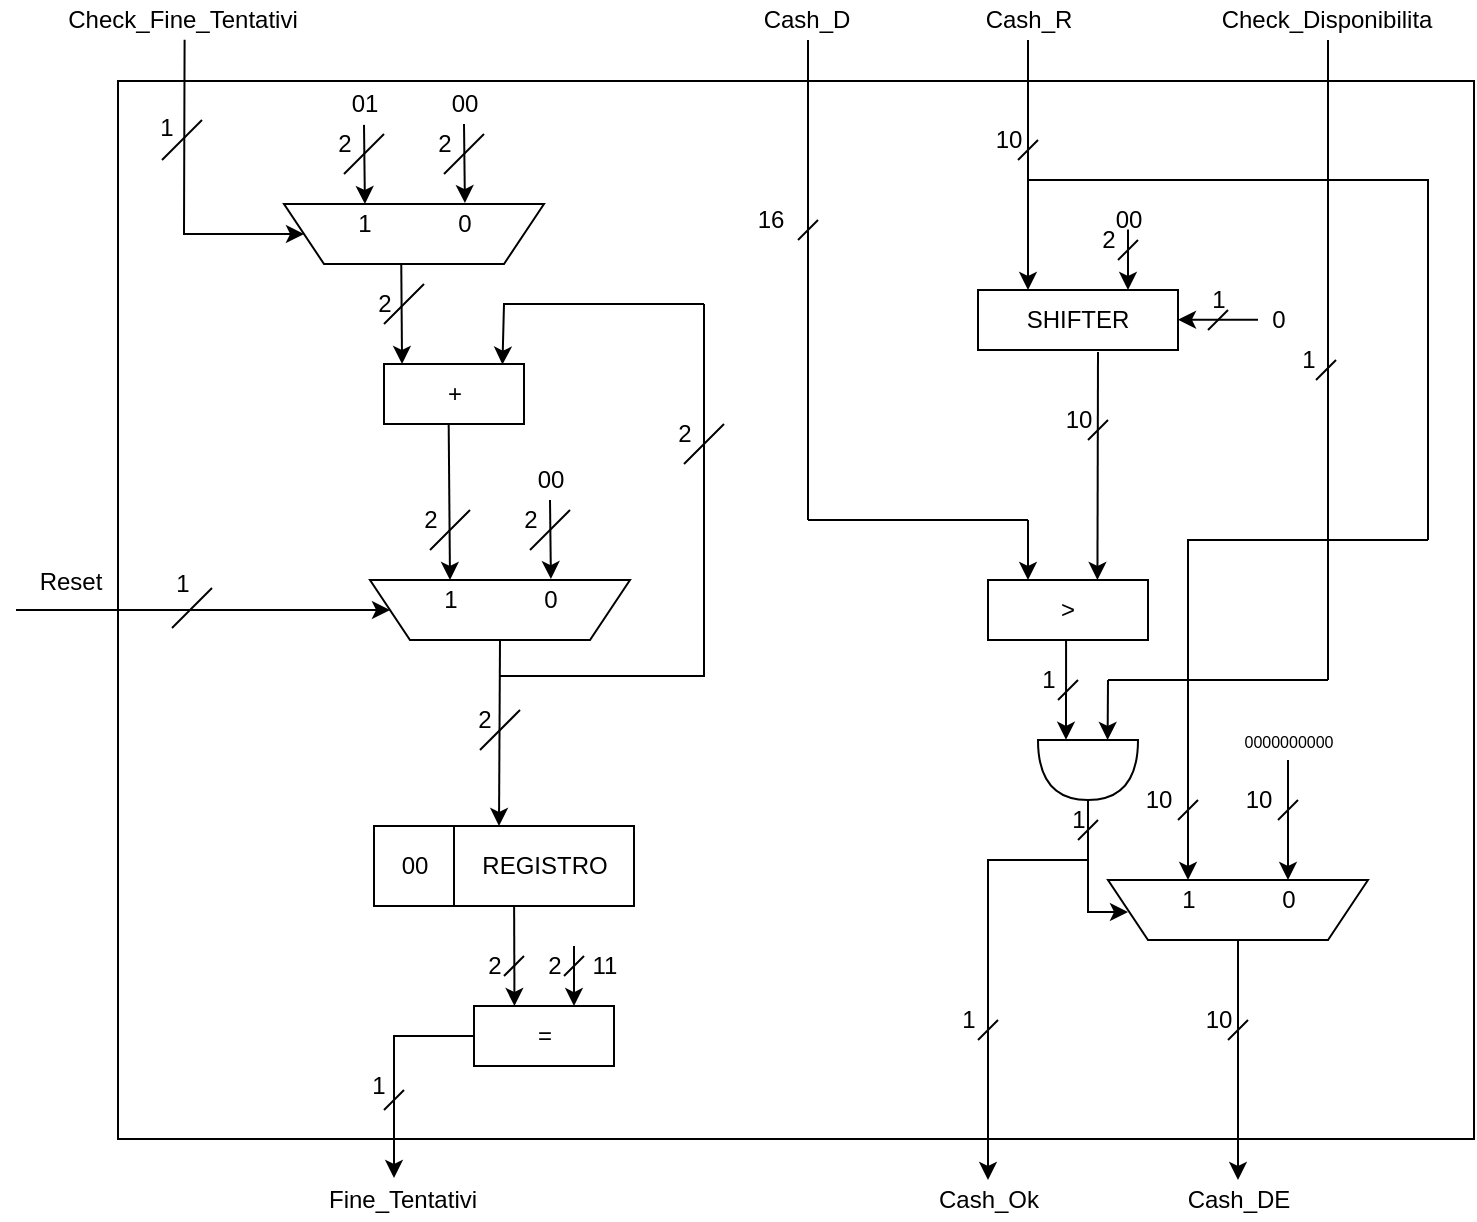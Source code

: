 <mxfile version="14.2.7" type="device"><diagram id="F1ZzKA-eBVkGZL5owRjH" name="Page-1"><mxGraphModel dx="1064" dy="1130" grid="0" gridSize="10" guides="1" tooltips="1" connect="1" arrows="1" fold="1" page="1" pageScale="1" pageWidth="827" pageHeight="1169" math="0" shadow="0"><root><mxCell id="0"/><mxCell id="1" parent="0"/><mxCell id="3Wlb52w0nsUD1-H8WVIE-4" value="" style="shape=trapezoid;perimeter=trapezoidPerimeter;whiteSpace=wrap;html=1;fixedSize=1;rotation=-180;" parent="1" vertex="1"><mxGeometry x="199" y="525" width="130" height="30" as="geometry"/></mxCell><mxCell id="3Wlb52w0nsUD1-H8WVIE-5" value="" style="rounded=0;whiteSpace=wrap;html=1;" parent="1" vertex="1"><mxGeometry x="249" y="605" width="70" height="30" as="geometry"/></mxCell><mxCell id="3Wlb52w0nsUD1-H8WVIE-6" value="" style="rounded=0;whiteSpace=wrap;html=1;" parent="1" vertex="1"><mxGeometry x="284" y="836" width="90" height="40" as="geometry"/></mxCell><mxCell id="3Wlb52w0nsUD1-H8WVIE-7" value="" style="rounded=0;whiteSpace=wrap;html=1;" parent="1" vertex="1"><mxGeometry x="244" y="836" width="40" height="40" as="geometry"/></mxCell><mxCell id="3Wlb52w0nsUD1-H8WVIE-14" style="edgeStyle=orthogonalEdgeStyle;rounded=0;orthogonalLoop=1;jettySize=auto;html=1;exitX=0.5;exitY=1;exitDx=0;exitDy=0;" parent="1" source="3Wlb52w0nsUD1-H8WVIE-6" target="3Wlb52w0nsUD1-H8WVIE-6" edge="1"><mxGeometry relative="1" as="geometry"/></mxCell><mxCell id="3Wlb52w0nsUD1-H8WVIE-16" value="" style="rounded=0;whiteSpace=wrap;html=1;" parent="1" vertex="1"><mxGeometry x="294" y="926" width="70" height="30" as="geometry"/></mxCell><mxCell id="3Wlb52w0nsUD1-H8WVIE-20" value="" style="endArrow=classic;html=1;exitX=0.334;exitY=1.004;exitDx=0;exitDy=0;exitPerimeter=0;entryX=0.289;entryY=-0.001;entryDx=0;entryDy=0;entryPerimeter=0;" parent="1" source="3Wlb52w0nsUD1-H8WVIE-6" target="3Wlb52w0nsUD1-H8WVIE-16" edge="1"><mxGeometry width="50" height="50" relative="1" as="geometry"><mxPoint x="312" y="876" as="sourcePoint"/><mxPoint x="312" y="925" as="targetPoint"/><Array as="points"/></mxGeometry></mxCell><mxCell id="3Wlb52w0nsUD1-H8WVIE-23" value="" style="endArrow=none;html=1;rounded=0;" parent="1" edge="1"><mxGeometry width="50" height="50" relative="1" as="geometry"><mxPoint x="307" y="761" as="sourcePoint"/><mxPoint x="409" y="575" as="targetPoint"/><Array as="points"><mxPoint x="409" y="761"/></Array></mxGeometry></mxCell><mxCell id="3Wlb52w0nsUD1-H8WVIE-24" value="" style="endArrow=classic;html=1;entryX=0.846;entryY=0.01;entryDx=0;entryDy=0;entryPerimeter=0;rounded=0;" parent="1" target="3Wlb52w0nsUD1-H8WVIE-5" edge="1"><mxGeometry width="50" height="50" relative="1" as="geometry"><mxPoint x="409" y="575" as="sourcePoint"/><mxPoint x="289" y="575" as="targetPoint"/><Array as="points"><mxPoint x="309" y="575"/></Array></mxGeometry></mxCell><mxCell id="3Wlb52w0nsUD1-H8WVIE-26" value="SHIFTER" style="rounded=0;whiteSpace=wrap;html=1;" parent="1" vertex="1"><mxGeometry x="546" y="568" width="100" height="30" as="geometry"/></mxCell><mxCell id="3Wlb52w0nsUD1-H8WVIE-27" value="&lt;font style=&quot;vertical-align: inherit&quot;&gt;&lt;font style=&quot;vertical-align: inherit&quot;&gt;&amp;gt;&lt;/font&gt;&lt;/font&gt;" style="rounded=0;whiteSpace=wrap;html=1;" parent="1" vertex="1"><mxGeometry x="551" y="713" width="80" height="30" as="geometry"/></mxCell><mxCell id="3Wlb52w0nsUD1-H8WVIE-28" value="" style="shape=trapezoid;perimeter=trapezoidPerimeter;whiteSpace=wrap;html=1;fixedSize=1;rotation=-180;align=left;" parent="1" vertex="1"><mxGeometry x="611" y="863" width="130" height="30" as="geometry"/></mxCell><mxCell id="3Wlb52w0nsUD1-H8WVIE-29" value="" style="shape=or;whiteSpace=wrap;html=1;rotation=90;" parent="1" vertex="1"><mxGeometry x="586" y="783" width="30" height="50" as="geometry"/></mxCell><mxCell id="3Wlb52w0nsUD1-H8WVIE-33" value="" style="endArrow=classic;html=1;entryX=0.8;entryY=0.009;entryDx=0;entryDy=0;entryPerimeter=0;" parent="1" edge="1"><mxGeometry width="50" height="50" relative="1" as="geometry"><mxPoint x="621" y="537.73" as="sourcePoint"/><mxPoint x="621" y="568" as="targetPoint"/></mxGeometry></mxCell><mxCell id="3Wlb52w0nsUD1-H8WVIE-34" value="" style="endArrow=classic;html=1;entryX=0.684;entryY=0;entryDx=0;entryDy=0;entryPerimeter=0;" parent="1" target="3Wlb52w0nsUD1-H8WVIE-27" edge="1"><mxGeometry width="50" height="50" relative="1" as="geometry"><mxPoint x="606" y="599" as="sourcePoint"/><mxPoint x="596.29" y="703" as="targetPoint"/></mxGeometry></mxCell><mxCell id="3Wlb52w0nsUD1-H8WVIE-35" value="" style="endArrow=classic;html=1;entryX=-0.004;entryY=0.72;entryDx=0;entryDy=0;entryPerimeter=0;exitX=0.488;exitY=1;exitDx=0;exitDy=0;exitPerimeter=0;" parent="1" source="3Wlb52w0nsUD1-H8WVIE-27" target="3Wlb52w0nsUD1-H8WVIE-29" edge="1"><mxGeometry width="50" height="50" relative="1" as="geometry"><mxPoint x="585" y="744" as="sourcePoint"/><mxPoint x="585" y="793" as="targetPoint"/></mxGeometry></mxCell><mxCell id="3Wlb52w0nsUD1-H8WVIE-37" value="" style="endArrow=classic;html=1;" parent="1" edge="1"><mxGeometry width="50" height="50" relative="1" as="geometry"><mxPoint x="611" y="763" as="sourcePoint"/><mxPoint x="610.81" y="793" as="targetPoint"/><Array as="points"><mxPoint x="610.81" y="793"/></Array></mxGeometry></mxCell><mxCell id="3Wlb52w0nsUD1-H8WVIE-38" value="" style="endArrow=classic;html=1;exitX=1;exitY=0.5;exitDx=0;exitDy=0;exitPerimeter=0;rounded=0;" parent="1" source="3Wlb52w0nsUD1-H8WVIE-29" edge="1"><mxGeometry width="50" height="50" relative="1" as="geometry"><mxPoint x="551" y="883" as="sourcePoint"/><mxPoint x="621" y="879" as="targetPoint"/><Array as="points"><mxPoint x="601" y="853"/><mxPoint x="601" y="879"/></Array></mxGeometry></mxCell><mxCell id="3Wlb52w0nsUD1-H8WVIE-41" value="" style="endArrow=classic;html=1;" parent="1" edge="1"><mxGeometry width="50" height="50" relative="1" as="geometry"><mxPoint x="701" y="803" as="sourcePoint"/><mxPoint x="701" y="863" as="targetPoint"/></mxGeometry></mxCell><mxCell id="3Wlb52w0nsUD1-H8WVIE-42" value="1" style="text;html=1;align=center;verticalAlign=middle;resizable=0;points=[];autosize=1;" parent="1" vertex="1"><mxGeometry x="641" y="863" width="20" height="20" as="geometry"/></mxCell><mxCell id="3Wlb52w0nsUD1-H8WVIE-43" value="0" style="text;html=1;align=center;verticalAlign=middle;resizable=0;points=[];autosize=1;" parent="1" vertex="1"><mxGeometry x="691" y="863" width="20" height="20" as="geometry"/></mxCell><mxCell id="3Wlb52w0nsUD1-H8WVIE-44" value="1" style="text;html=1;align=center;verticalAlign=middle;resizable=0;points=[];autosize=1;" parent="1" vertex="1"><mxGeometry x="229" y="525" width="20" height="20" as="geometry"/></mxCell><mxCell id="3Wlb52w0nsUD1-H8WVIE-45" value="0" style="text;html=1;align=center;verticalAlign=middle;resizable=0;points=[];autosize=1;" parent="1" vertex="1"><mxGeometry x="279" y="525" width="20" height="20" as="geometry"/></mxCell><mxCell id="3Wlb52w0nsUD1-H8WVIE-46" value="+" style="text;html=1;align=center;verticalAlign=middle;resizable=0;points=[];autosize=1;" parent="1" vertex="1"><mxGeometry x="274" y="610" width="20" height="20" as="geometry"/></mxCell><mxCell id="3Wlb52w0nsUD1-H8WVIE-47" value="00" style="text;html=1;align=center;verticalAlign=middle;resizable=0;points=[];autosize=1;" parent="1" vertex="1"><mxGeometry x="249" y="846" width="30" height="20" as="geometry"/></mxCell><mxCell id="3Wlb52w0nsUD1-H8WVIE-48" value="REGISTRO" style="text;html=1;align=center;verticalAlign=middle;resizable=0;points=[];autosize=1;" parent="1" vertex="1"><mxGeometry x="289" y="846" width="80" height="20" as="geometry"/></mxCell><mxCell id="3Wlb52w0nsUD1-H8WVIE-49" value="=" style="text;html=1;align=center;verticalAlign=middle;resizable=0;points=[];autosize=1;" parent="1" vertex="1"><mxGeometry x="319" y="931" width="20" height="20" as="geometry"/></mxCell><mxCell id="3Wlb52w0nsUD1-H8WVIE-50" value="" style="endArrow=classic;html=1;exitX=0.549;exitY=0;exitDx=0;exitDy=0;exitPerimeter=0;entryX=0.129;entryY=0;entryDx=0;entryDy=0;entryPerimeter=0;" parent="1" source="3Wlb52w0nsUD1-H8WVIE-4" target="3Wlb52w0nsUD1-H8WVIE-5" edge="1"><mxGeometry width="50" height="50" relative="1" as="geometry"><mxPoint x="258" y="565" as="sourcePoint"/><mxPoint x="258" y="595" as="targetPoint"/></mxGeometry></mxCell><mxCell id="3Wlb52w0nsUD1-H8WVIE-54" value="" style="endArrow=classic;html=1;entryX=0.523;entryY=-0.022;entryDx=0;entryDy=0;entryPerimeter=0;" parent="1" target="3Wlb52w0nsUD1-H8WVIE-45" edge="1"><mxGeometry width="50" height="50" relative="1" as="geometry"><mxPoint x="289" y="485" as="sourcePoint"/><mxPoint x="291" y="515" as="targetPoint"/></mxGeometry></mxCell><mxCell id="3Wlb52w0nsUD1-H8WVIE-55" value="" style="endArrow=classic;html=1;entryX=0.523;entryY=-0.022;entryDx=0;entryDy=0;entryPerimeter=0;" parent="1" edge="1"><mxGeometry width="50" height="50" relative="1" as="geometry"><mxPoint x="239.0" y="485.44" as="sourcePoint"/><mxPoint x="239.46" y="525.0" as="targetPoint"/></mxGeometry></mxCell><mxCell id="3Wlb52w0nsUD1-H8WVIE-56" value="01" style="text;html=1;align=center;verticalAlign=middle;resizable=0;points=[];autosize=1;" parent="1" vertex="1"><mxGeometry x="224" y="465" width="30" height="20" as="geometry"/></mxCell><mxCell id="3Wlb52w0nsUD1-H8WVIE-57" value="00" style="text;html=1;align=center;verticalAlign=middle;resizable=0;points=[];autosize=1;" parent="1" vertex="1"><mxGeometry x="274" y="465" width="30" height="20" as="geometry"/></mxCell><mxCell id="3Wlb52w0nsUD1-H8WVIE-58" value="" style="endArrow=classic;html=1;rounded=0;exitX=0.51;exitY=0.994;exitDx=0;exitDy=0;exitPerimeter=0;" parent="1" target="3Wlb52w0nsUD1-H8WVIE-4" edge="1" source="3Wlb52w0nsUD1-H8WVIE-59"><mxGeometry width="50" height="50" relative="1" as="geometry"><mxPoint x="149" y="446" as="sourcePoint"/><mxPoint x="169" y="495" as="targetPoint"/><Array as="points"><mxPoint x="149" y="540"/></Array></mxGeometry></mxCell><mxCell id="3Wlb52w0nsUD1-H8WVIE-59" value="Check_Fine_Tentativi" style="text;html=1;align=center;verticalAlign=middle;resizable=0;points=[];autosize=1;" parent="1" vertex="1"><mxGeometry x="83" y="423" width="130" height="20" as="geometry"/></mxCell><mxCell id="3Wlb52w0nsUD1-H8WVIE-62" value="" style="endArrow=classic;html=1;exitX=0;exitY=0.5;exitDx=0;exitDy=0;rounded=0;" parent="1" source="3Wlb52w0nsUD1-H8WVIE-16" edge="1"><mxGeometry width="50" height="50" relative="1" as="geometry"><mxPoint x="199" y="951" as="sourcePoint"/><mxPoint x="254" y="1012" as="targetPoint"/><Array as="points"><mxPoint x="254" y="941"/></Array></mxGeometry></mxCell><mxCell id="3Wlb52w0nsUD1-H8WVIE-63" value="Fine_Tentativi" style="text;html=1;align=center;verticalAlign=middle;resizable=0;points=[];autosize=1;" parent="1" vertex="1"><mxGeometry x="213" y="1013" width="90" height="20" as="geometry"/></mxCell><mxCell id="3Wlb52w0nsUD1-H8WVIE-65" value="11" style="text;html=1;align=center;verticalAlign=middle;resizable=0;points=[];autosize=1;" parent="1" vertex="1"><mxGeometry x="344" y="896" width="30" height="20" as="geometry"/></mxCell><mxCell id="3Wlb52w0nsUD1-H8WVIE-67" value="" style="endArrow=classic;html=1;" parent="1" edge="1"><mxGeometry width="50" height="50" relative="1" as="geometry"><mxPoint x="686" y="582.83" as="sourcePoint"/><mxPoint x="646" y="582.83" as="targetPoint"/></mxGeometry></mxCell><mxCell id="3Wlb52w0nsUD1-H8WVIE-73" value="" style="endArrow=classic;html=1;exitX=0.5;exitY=0;exitDx=0;exitDy=0;" parent="1" source="3Wlb52w0nsUD1-H8WVIE-74" edge="1"><mxGeometry width="50" height="50" relative="1" as="geometry"><mxPoint x="501" y="1013" as="sourcePoint"/><mxPoint x="676" y="1013" as="targetPoint"/></mxGeometry></mxCell><mxCell id="3Wlb52w0nsUD1-H8WVIE-75" value="" style="endArrow=classic;html=1;anchorPointDirection=0;noJump=1;rounded=0;" parent="1" edge="1"><mxGeometry width="50" height="50" relative="1" as="geometry"><mxPoint x="601" y="853" as="sourcePoint"/><mxPoint x="551" y="1013" as="targetPoint"/><Array as="points"><mxPoint x="551" y="853"/></Array></mxGeometry></mxCell><mxCell id="3Wlb52w0nsUD1-H8WVIE-76" value="Cash_Ok" style="text;html=1;align=center;verticalAlign=middle;resizable=0;points=[];autosize=1;" parent="1" vertex="1"><mxGeometry x="516" y="1013" width="70" height="20" as="geometry"/></mxCell><mxCell id="3Wlb52w0nsUD1-H8WVIE-77" value="" style="endArrow=classic;html=1;" parent="1" edge="1"><mxGeometry width="50" height="50" relative="1" as="geometry"><mxPoint x="571" y="443" as="sourcePoint"/><mxPoint x="571" y="568" as="targetPoint"/></mxGeometry></mxCell><mxCell id="3Wlb52w0nsUD1-H8WVIE-78" value="&lt;font style=&quot;vertical-align: inherit&quot;&gt;&lt;font style=&quot;vertical-align: inherit&quot;&gt;Cash_R&lt;/font&gt;&lt;/font&gt;" style="text;html=1;align=center;verticalAlign=middle;resizable=0;points=[];autosize=1;" parent="1" vertex="1"><mxGeometry x="541" y="423" width="60" height="20" as="geometry"/></mxCell><mxCell id="3Wlb52w0nsUD1-H8WVIE-79" value="" style="endArrow=classic;html=1;entryX=0.25;entryY=0;entryDx=0;entryDy=0;" parent="1" target="3Wlb52w0nsUD1-H8WVIE-27" edge="1"><mxGeometry width="50" height="50" relative="1" as="geometry"><mxPoint x="571" y="683" as="sourcePoint"/><mxPoint x="571" y="693" as="targetPoint"/></mxGeometry></mxCell><mxCell id="3Wlb52w0nsUD1-H8WVIE-80" value="" style="endArrow=none;html=1;" parent="1" edge="1"><mxGeometry width="50" height="50" relative="1" as="geometry"><mxPoint x="461" y="683" as="sourcePoint"/><mxPoint x="571" y="683" as="targetPoint"/></mxGeometry></mxCell><mxCell id="3Wlb52w0nsUD1-H8WVIE-81" value="" style="endArrow=none;html=1;" parent="1" edge="1"><mxGeometry width="50" height="50" relative="1" as="geometry"><mxPoint x="461" y="481" as="sourcePoint"/><mxPoint x="461" y="443" as="targetPoint"/></mxGeometry></mxCell><mxCell id="3Wlb52w0nsUD1-H8WVIE-82" value="&lt;font style=&quot;vertical-align: inherit&quot;&gt;&lt;font style=&quot;vertical-align: inherit&quot;&gt;Cash_D&lt;/font&gt;&lt;/font&gt;" style="text;html=1;align=center;verticalAlign=middle;resizable=0;points=[];autosize=1;" parent="1" vertex="1"><mxGeometry x="430" y="423" width="60" height="20" as="geometry"/></mxCell><mxCell id="3Wlb52w0nsUD1-H8WVIE-83" value="" style="endArrow=none;html=1;" parent="1" edge="1"><mxGeometry width="50" height="50" relative="1" as="geometry"><mxPoint x="611" y="763" as="sourcePoint"/><mxPoint x="721" y="763" as="targetPoint"/></mxGeometry></mxCell><mxCell id="3Wlb52w0nsUD1-H8WVIE-84" value="" style="endArrow=none;html=1;" parent="1" edge="1"><mxGeometry width="50" height="50" relative="1" as="geometry"><mxPoint x="721" y="763" as="sourcePoint"/><mxPoint x="721" y="443" as="targetPoint"/></mxGeometry></mxCell><mxCell id="3Wlb52w0nsUD1-H8WVIE-85" value="Check_Disponibilita" style="text;html=1;align=center;verticalAlign=middle;resizable=0;points=[];autosize=1;" parent="1" vertex="1"><mxGeometry x="660" y="423" width="120" height="20" as="geometry"/></mxCell><mxCell id="3Wlb52w0nsUD1-H8WVIE-74" value="Cash_DE" style="text;html=1;align=center;verticalAlign=middle;resizable=0;points=[];autosize=1;" parent="1" vertex="1"><mxGeometry x="641" y="1013" width="70" height="20" as="geometry"/></mxCell><mxCell id="oKZ-Uz7HaPPrCYo14YE5-1" value="" style="endArrow=classic;html=1;exitX=0.5;exitY=0;exitDx=0;exitDy=0;" parent="1" source="3Wlb52w0nsUD1-H8WVIE-28" target="3Wlb52w0nsUD1-H8WVIE-74" edge="1"><mxGeometry width="50" height="50" relative="1" as="geometry"><mxPoint x="676" y="893" as="sourcePoint"/><mxPoint x="676" y="1013" as="targetPoint"/></mxGeometry></mxCell><mxCell id="oKZ-Uz7HaPPrCYo14YE5-2" value="" style="endArrow=none;html=1;" parent="1" edge="1"><mxGeometry width="50" height="50" relative="1" as="geometry"><mxPoint x="138" y="503" as="sourcePoint"/><mxPoint x="158" y="483" as="targetPoint"/></mxGeometry></mxCell><mxCell id="oKZ-Uz7HaPPrCYo14YE5-4" value="" style="endArrow=none;html=1;" parent="1" edge="1"><mxGeometry width="50" height="50" relative="1" as="geometry"><mxPoint x="229" y="510" as="sourcePoint"/><mxPoint x="249" y="490" as="targetPoint"/></mxGeometry></mxCell><mxCell id="oKZ-Uz7HaPPrCYo14YE5-5" value="" style="endArrow=none;html=1;" parent="1" edge="1"><mxGeometry width="50" height="50" relative="1" as="geometry"><mxPoint x="279" y="510" as="sourcePoint"/><mxPoint x="299" y="490" as="targetPoint"/></mxGeometry></mxCell><mxCell id="oKZ-Uz7HaPPrCYo14YE5-6" value="" style="endArrow=none;html=1;" parent="1" edge="1"><mxGeometry width="50" height="50" relative="1" as="geometry"><mxPoint x="309" y="911" as="sourcePoint"/><mxPoint x="319" y="901" as="targetPoint"/></mxGeometry></mxCell><mxCell id="oKZ-Uz7HaPPrCYo14YE5-9" value="" style="endArrow=none;html=1;" parent="1" edge="1"><mxGeometry width="50" height="50" relative="1" as="geometry"><mxPoint x="339" y="911" as="sourcePoint"/><mxPoint x="349" y="901" as="targetPoint"/><Array as="points"><mxPoint x="349" y="901"/></Array></mxGeometry></mxCell><mxCell id="oKZ-Uz7HaPPrCYo14YE5-11" value="" style="endArrow=classic;html=1;" parent="1" edge="1"><mxGeometry width="50" height="50" relative="1" as="geometry"><mxPoint x="344" y="896" as="sourcePoint"/><mxPoint x="344" y="926.003" as="targetPoint"/></mxGeometry></mxCell><mxCell id="oKZ-Uz7HaPPrCYo14YE5-12" value="2" style="text;html=1;align=center;verticalAlign=middle;resizable=0;points=[];autosize=1;" parent="1" vertex="1"><mxGeometry x="294" y="896" width="20" height="20" as="geometry"/></mxCell><mxCell id="oKZ-Uz7HaPPrCYo14YE5-13" value="2" style="text;html=1;align=center;verticalAlign=middle;resizable=0;points=[];autosize=1;" parent="1" vertex="1"><mxGeometry x="324" y="896" width="20" height="20" as="geometry"/></mxCell><mxCell id="oKZ-Uz7HaPPrCYo14YE5-14" value="2" style="text;html=1;align=center;verticalAlign=middle;resizable=0;points=[];autosize=1;" parent="1" vertex="1"><mxGeometry x="219" y="485" width="20" height="20" as="geometry"/></mxCell><mxCell id="oKZ-Uz7HaPPrCYo14YE5-15" value="2" style="text;html=1;align=center;verticalAlign=middle;resizable=0;points=[];autosize=1;" parent="1" vertex="1"><mxGeometry x="269" y="485" width="20" height="20" as="geometry"/></mxCell><mxCell id="oKZ-Uz7HaPPrCYo14YE5-16" value="1" style="text;html=1;align=center;verticalAlign=middle;resizable=0;points=[];autosize=1;" parent="1" vertex="1"><mxGeometry x="130" y="477" width="20" height="20" as="geometry"/></mxCell><mxCell id="oKZ-Uz7HaPPrCYo14YE5-17" value="" style="endArrow=none;html=1;" parent="1" edge="1"><mxGeometry width="50" height="50" relative="1" as="geometry"><mxPoint x="249" y="978" as="sourcePoint"/><mxPoint x="259" y="968" as="targetPoint"/></mxGeometry></mxCell><mxCell id="oKZ-Uz7HaPPrCYo14YE5-18" value="1" style="text;html=1;align=center;verticalAlign=middle;resizable=0;points=[];autosize=1;" parent="1" vertex="1"><mxGeometry x="236" y="956" width="20" height="20" as="geometry"/></mxCell><mxCell id="oKZ-Uz7HaPPrCYo14YE5-21" value="" style="endArrow=none;html=1;" parent="1" edge="1"><mxGeometry width="50" height="50" relative="1" as="geometry"><mxPoint x="249.0" y="585" as="sourcePoint"/><mxPoint x="269.0" y="565" as="targetPoint"/></mxGeometry></mxCell><mxCell id="oKZ-Uz7HaPPrCYo14YE5-23" value="" style="endArrow=none;html=1;" parent="1" edge="1"><mxGeometry width="50" height="50" relative="1" as="geometry"><mxPoint x="399.0" y="655" as="sourcePoint"/><mxPoint x="419.0" y="635" as="targetPoint"/></mxGeometry></mxCell><mxCell id="oKZ-Uz7HaPPrCYo14YE5-29" value="2" style="text;html=1;align=center;verticalAlign=middle;resizable=0;points=[];autosize=1;" parent="1" vertex="1"><mxGeometry x="239" y="565" width="20" height="20" as="geometry"/></mxCell><mxCell id="oKZ-Uz7HaPPrCYo14YE5-30" value="2" style="text;html=1;align=center;verticalAlign=middle;resizable=0;points=[];autosize=1;" parent="1" vertex="1"><mxGeometry x="389" y="630" width="20" height="20" as="geometry"/></mxCell><mxCell id="oKZ-Uz7HaPPrCYo14YE5-31" value="" style="endArrow=none;html=1;" parent="1" edge="1"><mxGeometry width="50" height="50" relative="1" as="geometry"><mxPoint x="566" y="503" as="sourcePoint"/><mxPoint x="576" y="493" as="targetPoint"/></mxGeometry></mxCell><mxCell id="oKZ-Uz7HaPPrCYo14YE5-32" value="" style="endArrow=none;html=1;" parent="1" edge="1"><mxGeometry width="50" height="50" relative="1" as="geometry"><mxPoint x="456" y="543" as="sourcePoint"/><mxPoint x="466" y="533" as="targetPoint"/></mxGeometry></mxCell><mxCell id="oKZ-Uz7HaPPrCYo14YE5-33" value="" style="endArrow=none;html=1;" parent="1" edge="1"><mxGeometry width="50" height="50" relative="1" as="geometry"><mxPoint x="715" y="613" as="sourcePoint"/><mxPoint x="725" y="603" as="targetPoint"/></mxGeometry></mxCell><mxCell id="oKZ-Uz7HaPPrCYo14YE5-37" value="" style="endArrow=none;html=1;" parent="1" edge="1"><mxGeometry width="50" height="50" relative="1" as="geometry"><mxPoint x="601" y="643" as="sourcePoint"/><mxPoint x="611" y="633" as="targetPoint"/></mxGeometry></mxCell><mxCell id="oKZ-Uz7HaPPrCYo14YE5-38" value="" style="endArrow=none;html=1;" parent="1" edge="1"><mxGeometry width="50" height="50" relative="1" as="geometry"><mxPoint x="586" y="773" as="sourcePoint"/><mxPoint x="596" y="763" as="targetPoint"/></mxGeometry></mxCell><mxCell id="oKZ-Uz7HaPPrCYo14YE5-39" value="" style="endArrow=none;html=1;" parent="1" edge="1"><mxGeometry width="50" height="50" relative="1" as="geometry"><mxPoint x="696" y="833" as="sourcePoint"/><mxPoint x="706" y="823" as="targetPoint"/></mxGeometry></mxCell><mxCell id="oKZ-Uz7HaPPrCYo14YE5-40" value="" style="endArrow=classic;html=1;entryX=0.5;entryY=0;entryDx=0;entryDy=0;entryPerimeter=0;rounded=0;" parent="1" target="3Wlb52w0nsUD1-H8WVIE-42" edge="1"><mxGeometry width="50" height="50" relative="1" as="geometry"><mxPoint x="771" y="693" as="sourcePoint"/><mxPoint x="651" y="783" as="targetPoint"/><Array as="points"><mxPoint x="651" y="693"/></Array></mxGeometry></mxCell><mxCell id="oKZ-Uz7HaPPrCYo14YE5-41" value="" style="endArrow=none;html=1;" parent="1" edge="1"><mxGeometry width="50" height="50" relative="1" as="geometry"><mxPoint x="646" y="833" as="sourcePoint"/><mxPoint x="656" y="823" as="targetPoint"/></mxGeometry></mxCell><mxCell id="oKZ-Uz7HaPPrCYo14YE5-42" value="" style="endArrow=none;html=1;" parent="1" edge="1"><mxGeometry width="50" height="50" relative="1" as="geometry"><mxPoint x="546.0" y="943" as="sourcePoint"/><mxPoint x="556.0" y="933" as="targetPoint"/></mxGeometry></mxCell><mxCell id="oKZ-Uz7HaPPrCYo14YE5-43" value="" style="endArrow=none;html=1;" parent="1" edge="1"><mxGeometry width="50" height="50" relative="1" as="geometry"><mxPoint x="671.0" y="943" as="sourcePoint"/><mxPoint x="681.0" y="933" as="targetPoint"/></mxGeometry></mxCell><mxCell id="oKZ-Uz7HaPPrCYo14YE5-44" value="" style="endArrow=none;html=1;" parent="1" edge="1"><mxGeometry width="50" height="50" relative="1" as="geometry"><mxPoint x="596.0" y="843" as="sourcePoint"/><mxPoint x="606.0" y="833" as="targetPoint"/></mxGeometry></mxCell><mxCell id="oKZ-Uz7HaPPrCYo14YE5-45" value="&lt;font style=&quot;vertical-align: inherit&quot;&gt;&lt;font style=&quot;vertical-align: inherit&quot;&gt;10&lt;/font&gt;&lt;/font&gt;" style="text;html=1;align=center;verticalAlign=middle;resizable=0;points=[];autosize=1;" parent="1" vertex="1"><mxGeometry x="546" y="483" width="30" height="20" as="geometry"/></mxCell><mxCell id="oKZ-Uz7HaPPrCYo14YE5-46" value="&lt;font style=&quot;vertical-align: inherit&quot;&gt;&lt;font style=&quot;vertical-align: inherit&quot;&gt;16&lt;/font&gt;&lt;/font&gt;" style="text;html=1;align=center;verticalAlign=middle;resizable=0;points=[];autosize=1;" parent="1" vertex="1"><mxGeometry x="427" y="523" width="30" height="20" as="geometry"/></mxCell><mxCell id="oKZ-Uz7HaPPrCYo14YE5-47" value="" style="endArrow=none;html=1;" parent="1" edge="1"><mxGeometry width="50" height="50" relative="1" as="geometry"><mxPoint x="616" y="553" as="sourcePoint"/><mxPoint x="626" y="543" as="targetPoint"/></mxGeometry></mxCell><mxCell id="oKZ-Uz7HaPPrCYo14YE5-48" value="&lt;font style=&quot;vertical-align: inherit&quot;&gt;&lt;font style=&quot;vertical-align: inherit&quot;&gt;2&lt;/font&gt;&lt;/font&gt;" style="text;html=1;align=center;verticalAlign=middle;resizable=0;points=[];autosize=1;" parent="1" vertex="1"><mxGeometry x="601" y="533" width="20" height="20" as="geometry"/></mxCell><mxCell id="oKZ-Uz7HaPPrCYo14YE5-52" value="&lt;font style=&quot;vertical-align: inherit&quot;&gt;&lt;font style=&quot;vertical-align: inherit&quot;&gt;10&lt;/font&gt;&lt;/font&gt;" style="text;html=1;align=center;verticalAlign=middle;resizable=0;points=[];autosize=1;" parent="1" vertex="1"><mxGeometry x="581" y="623" width="30" height="20" as="geometry"/></mxCell><mxCell id="oKZ-Uz7HaPPrCYo14YE5-55" value="1" style="text;html=1;align=center;verticalAlign=middle;resizable=0;points=[];autosize=1;" parent="1" vertex="1"><mxGeometry x="571" y="753" width="20" height="20" as="geometry"/></mxCell><mxCell id="oKZ-Uz7HaPPrCYo14YE5-56" value="1" style="text;html=1;align=center;verticalAlign=middle;resizable=0;points=[];autosize=1;" parent="1" vertex="1"><mxGeometry x="701" y="593" width="20" height="20" as="geometry"/></mxCell><mxCell id="oKZ-Uz7HaPPrCYo14YE5-58" value="10" style="text;html=1;align=center;verticalAlign=middle;resizable=0;points=[];autosize=1;" parent="1" vertex="1"><mxGeometry x="621" y="813" width="30" height="20" as="geometry"/></mxCell><mxCell id="oKZ-Uz7HaPPrCYo14YE5-59" value="10" style="text;html=1;align=center;verticalAlign=middle;resizable=0;points=[];autosize=1;" parent="1" vertex="1"><mxGeometry x="671" y="813" width="30" height="20" as="geometry"/></mxCell><mxCell id="oKZ-Uz7HaPPrCYo14YE5-60" value="1" style="text;html=1;align=center;verticalAlign=middle;resizable=0;points=[];autosize=1;" parent="1" vertex="1"><mxGeometry x="586" y="823" width="20" height="20" as="geometry"/></mxCell><mxCell id="oKZ-Uz7HaPPrCYo14YE5-61" value="1" style="text;html=1;align=center;verticalAlign=middle;resizable=0;points=[];autosize=1;" parent="1" vertex="1"><mxGeometry x="531" y="923" width="20" height="20" as="geometry"/></mxCell><mxCell id="oKZ-Uz7HaPPrCYo14YE5-62" value="10" style="text;html=1;align=center;verticalAlign=middle;resizable=0;points=[];autosize=1;" parent="1" vertex="1"><mxGeometry x="651" y="923" width="30" height="20" as="geometry"/></mxCell><mxCell id="ZiNMefFkdnp6uzBAAPx0-2" value="&lt;font style=&quot;vertical-align: inherit&quot;&gt;&lt;font style=&quot;vertical-align: inherit&quot;&gt;00&lt;/font&gt;&lt;/font&gt;" style="text;html=1;align=center;verticalAlign=middle;resizable=0;points=[];autosize=1;" parent="1" vertex="1"><mxGeometry x="606" y="523" width="30" height="20" as="geometry"/></mxCell><mxCell id="ZiNMefFkdnp6uzBAAPx0-3" value="" style="endArrow=none;html=1;" parent="1" edge="1"><mxGeometry width="50" height="50" relative="1" as="geometry"><mxPoint x="661" y="588" as="sourcePoint"/><mxPoint x="671" y="578" as="targetPoint"/></mxGeometry></mxCell><mxCell id="ZiNMefFkdnp6uzBAAPx0-4" value="&lt;font style=&quot;vertical-align: inherit&quot;&gt;&lt;font style=&quot;vertical-align: inherit&quot;&gt;&lt;font style=&quot;vertical-align: inherit&quot;&gt;&lt;font style=&quot;vertical-align: inherit&quot;&gt;1&lt;/font&gt;&lt;/font&gt;&lt;/font&gt;&lt;/font&gt;" style="text;html=1;align=center;verticalAlign=middle;resizable=0;points=[];autosize=1;" parent="1" vertex="1"><mxGeometry x="656" y="563" width="20" height="20" as="geometry"/></mxCell><mxCell id="ZiNMefFkdnp6uzBAAPx0-5" value="&lt;font style=&quot;vertical-align: inherit&quot;&gt;&lt;font style=&quot;vertical-align: inherit&quot;&gt;&lt;font style=&quot;vertical-align: inherit&quot;&gt;&lt;font style=&quot;vertical-align: inherit&quot;&gt;0&lt;/font&gt;&lt;/font&gt;&lt;/font&gt;&lt;/font&gt;" style="text;html=1;align=center;verticalAlign=middle;resizable=0;points=[];autosize=1;" parent="1" vertex="1"><mxGeometry x="686" y="573" width="20" height="20" as="geometry"/></mxCell><mxCell id="ZiNMefFkdnp6uzBAAPx0-6" value="&lt;font style=&quot;vertical-align: inherit&quot;&gt;&lt;font style=&quot;vertical-align: inherit ; font-size: 8px&quot;&gt;0000000000&lt;/font&gt;&lt;/font&gt;" style="text;html=1;align=center;verticalAlign=middle;resizable=0;points=[];autosize=1;" parent="1" vertex="1"><mxGeometry x="671" y="783" width="60" height="20" as="geometry"/></mxCell><mxCell id="aPxYYZ1kFXg1mBCWbeuT-1" value="" style="endArrow=none;html=1;rounded=0;" parent="1" edge="1"><mxGeometry width="50" height="50" relative="1" as="geometry"><mxPoint x="771" y="693" as="sourcePoint"/><mxPoint x="571" y="513" as="targetPoint"/><Array as="points"><mxPoint x="771" y="513"/></Array></mxGeometry></mxCell><mxCell id="aPxYYZ1kFXg1mBCWbeuT-2" value="" style="endArrow=none;html=1;" parent="1" edge="1"><mxGeometry width="50" height="50" relative="1" as="geometry"><mxPoint x="461" y="683" as="sourcePoint"/><mxPoint x="461" y="481" as="targetPoint"/></mxGeometry></mxCell><mxCell id="X5h4rgdsMGjURm2CSWHJ-6" value="" style="shape=trapezoid;perimeter=trapezoidPerimeter;whiteSpace=wrap;html=1;fixedSize=1;rotation=-180;" vertex="1" parent="1"><mxGeometry x="242" y="713" width="130" height="30" as="geometry"/></mxCell><mxCell id="X5h4rgdsMGjURm2CSWHJ-7" value="1" style="text;html=1;align=center;verticalAlign=middle;resizable=0;points=[];autosize=1;" vertex="1" parent="1"><mxGeometry x="272" y="713" width="20" height="20" as="geometry"/></mxCell><mxCell id="X5h4rgdsMGjURm2CSWHJ-8" value="0" style="text;html=1;align=center;verticalAlign=middle;resizable=0;points=[];autosize=1;" vertex="1" parent="1"><mxGeometry x="322" y="713" width="20" height="20" as="geometry"/></mxCell><mxCell id="X5h4rgdsMGjURm2CSWHJ-9" value="" style="endArrow=classic;html=1;entryX=0.523;entryY=-0.022;entryDx=0;entryDy=0;entryPerimeter=0;" edge="1" parent="1" target="X5h4rgdsMGjURm2CSWHJ-8"><mxGeometry width="50" height="50" relative="1" as="geometry"><mxPoint x="332" y="673" as="sourcePoint"/><mxPoint x="334" y="703" as="targetPoint"/></mxGeometry></mxCell><mxCell id="X5h4rgdsMGjURm2CSWHJ-10" value="" style="endArrow=classic;html=1;exitX=0.462;exitY=0.995;exitDx=0;exitDy=0;exitPerimeter=0;" edge="1" parent="1" source="3Wlb52w0nsUD1-H8WVIE-5"><mxGeometry width="50" height="50" relative="1" as="geometry"><mxPoint x="282" y="673.44" as="sourcePoint"/><mxPoint x="282" y="713" as="targetPoint"/></mxGeometry></mxCell><mxCell id="X5h4rgdsMGjURm2CSWHJ-12" value="00" style="text;html=1;align=center;verticalAlign=middle;resizable=0;points=[];autosize=1;" vertex="1" parent="1"><mxGeometry x="317" y="653" width="30" height="20" as="geometry"/></mxCell><mxCell id="X5h4rgdsMGjURm2CSWHJ-13" value="" style="endArrow=none;html=1;" edge="1" parent="1"><mxGeometry width="50" height="50" relative="1" as="geometry"><mxPoint x="272" y="698" as="sourcePoint"/><mxPoint x="292" y="678" as="targetPoint"/></mxGeometry></mxCell><mxCell id="X5h4rgdsMGjURm2CSWHJ-14" value="" style="endArrow=none;html=1;" edge="1" parent="1"><mxGeometry width="50" height="50" relative="1" as="geometry"><mxPoint x="322" y="698" as="sourcePoint"/><mxPoint x="342" y="678" as="targetPoint"/></mxGeometry></mxCell><mxCell id="X5h4rgdsMGjURm2CSWHJ-15" value="2" style="text;html=1;align=center;verticalAlign=middle;resizable=0;points=[];autosize=1;" vertex="1" parent="1"><mxGeometry x="262" y="673" width="20" height="20" as="geometry"/></mxCell><mxCell id="X5h4rgdsMGjURm2CSWHJ-16" value="2" style="text;html=1;align=center;verticalAlign=middle;resizable=0;points=[];autosize=1;" vertex="1" parent="1"><mxGeometry x="312" y="673" width="20" height="20" as="geometry"/></mxCell><mxCell id="X5h4rgdsMGjURm2CSWHJ-17" value="" style="endArrow=classic;html=1;exitX=0.5;exitY=0;exitDx=0;exitDy=0;entryX=0.25;entryY=0;entryDx=0;entryDy=0;" edge="1" parent="1" source="X5h4rgdsMGjURm2CSWHJ-6" target="3Wlb52w0nsUD1-H8WVIE-6"><mxGeometry width="50" height="50" relative="1" as="geometry"><mxPoint x="276" y="797" as="sourcePoint"/><mxPoint x="326" y="747" as="targetPoint"/></mxGeometry></mxCell><mxCell id="X5h4rgdsMGjURm2CSWHJ-18" value="" style="endArrow=none;html=1;" edge="1" parent="1"><mxGeometry width="50" height="50" relative="1" as="geometry"><mxPoint x="297" y="798" as="sourcePoint"/><mxPoint x="317" y="778" as="targetPoint"/></mxGeometry></mxCell><mxCell id="X5h4rgdsMGjURm2CSWHJ-19" value="2" style="text;html=1;align=center;verticalAlign=middle;resizable=0;points=[];autosize=1;" vertex="1" parent="1"><mxGeometry x="289" y="773" width="20" height="20" as="geometry"/></mxCell><mxCell id="X5h4rgdsMGjURm2CSWHJ-20" value="" style="endArrow=classic;html=1;entryX=1;entryY=0.5;entryDx=0;entryDy=0;" edge="1" parent="1" target="X5h4rgdsMGjURm2CSWHJ-6"><mxGeometry width="50" height="50" relative="1" as="geometry"><mxPoint x="65" y="728" as="sourcePoint"/><mxPoint x="164" y="716" as="targetPoint"/></mxGeometry></mxCell><mxCell id="X5h4rgdsMGjURm2CSWHJ-21" value="Reset" style="text;html=1;align=center;verticalAlign=middle;resizable=0;points=[];autosize=1;" vertex="1" parent="1"><mxGeometry x="71" y="705" width="41" height="18" as="geometry"/></mxCell><mxCell id="X5h4rgdsMGjURm2CSWHJ-22" value="1" style="text;html=1;align=center;verticalAlign=middle;resizable=0;points=[];autosize=1;" vertex="1" parent="1"><mxGeometry x="138" y="705" width="20" height="20" as="geometry"/></mxCell><mxCell id="X5h4rgdsMGjURm2CSWHJ-23" value="" style="endArrow=none;html=1;" edge="1" parent="1"><mxGeometry width="50" height="50" relative="1" as="geometry"><mxPoint x="143" y="737" as="sourcePoint"/><mxPoint x="163" y="717" as="targetPoint"/></mxGeometry></mxCell><mxCell id="X5h4rgdsMGjURm2CSWHJ-24" value="" style="rounded=0;whiteSpace=wrap;html=1;fillColor=none;" vertex="1" parent="1"><mxGeometry x="116" y="463.5" width="678" height="529" as="geometry"/></mxCell></root></mxGraphModel></diagram></mxfile>